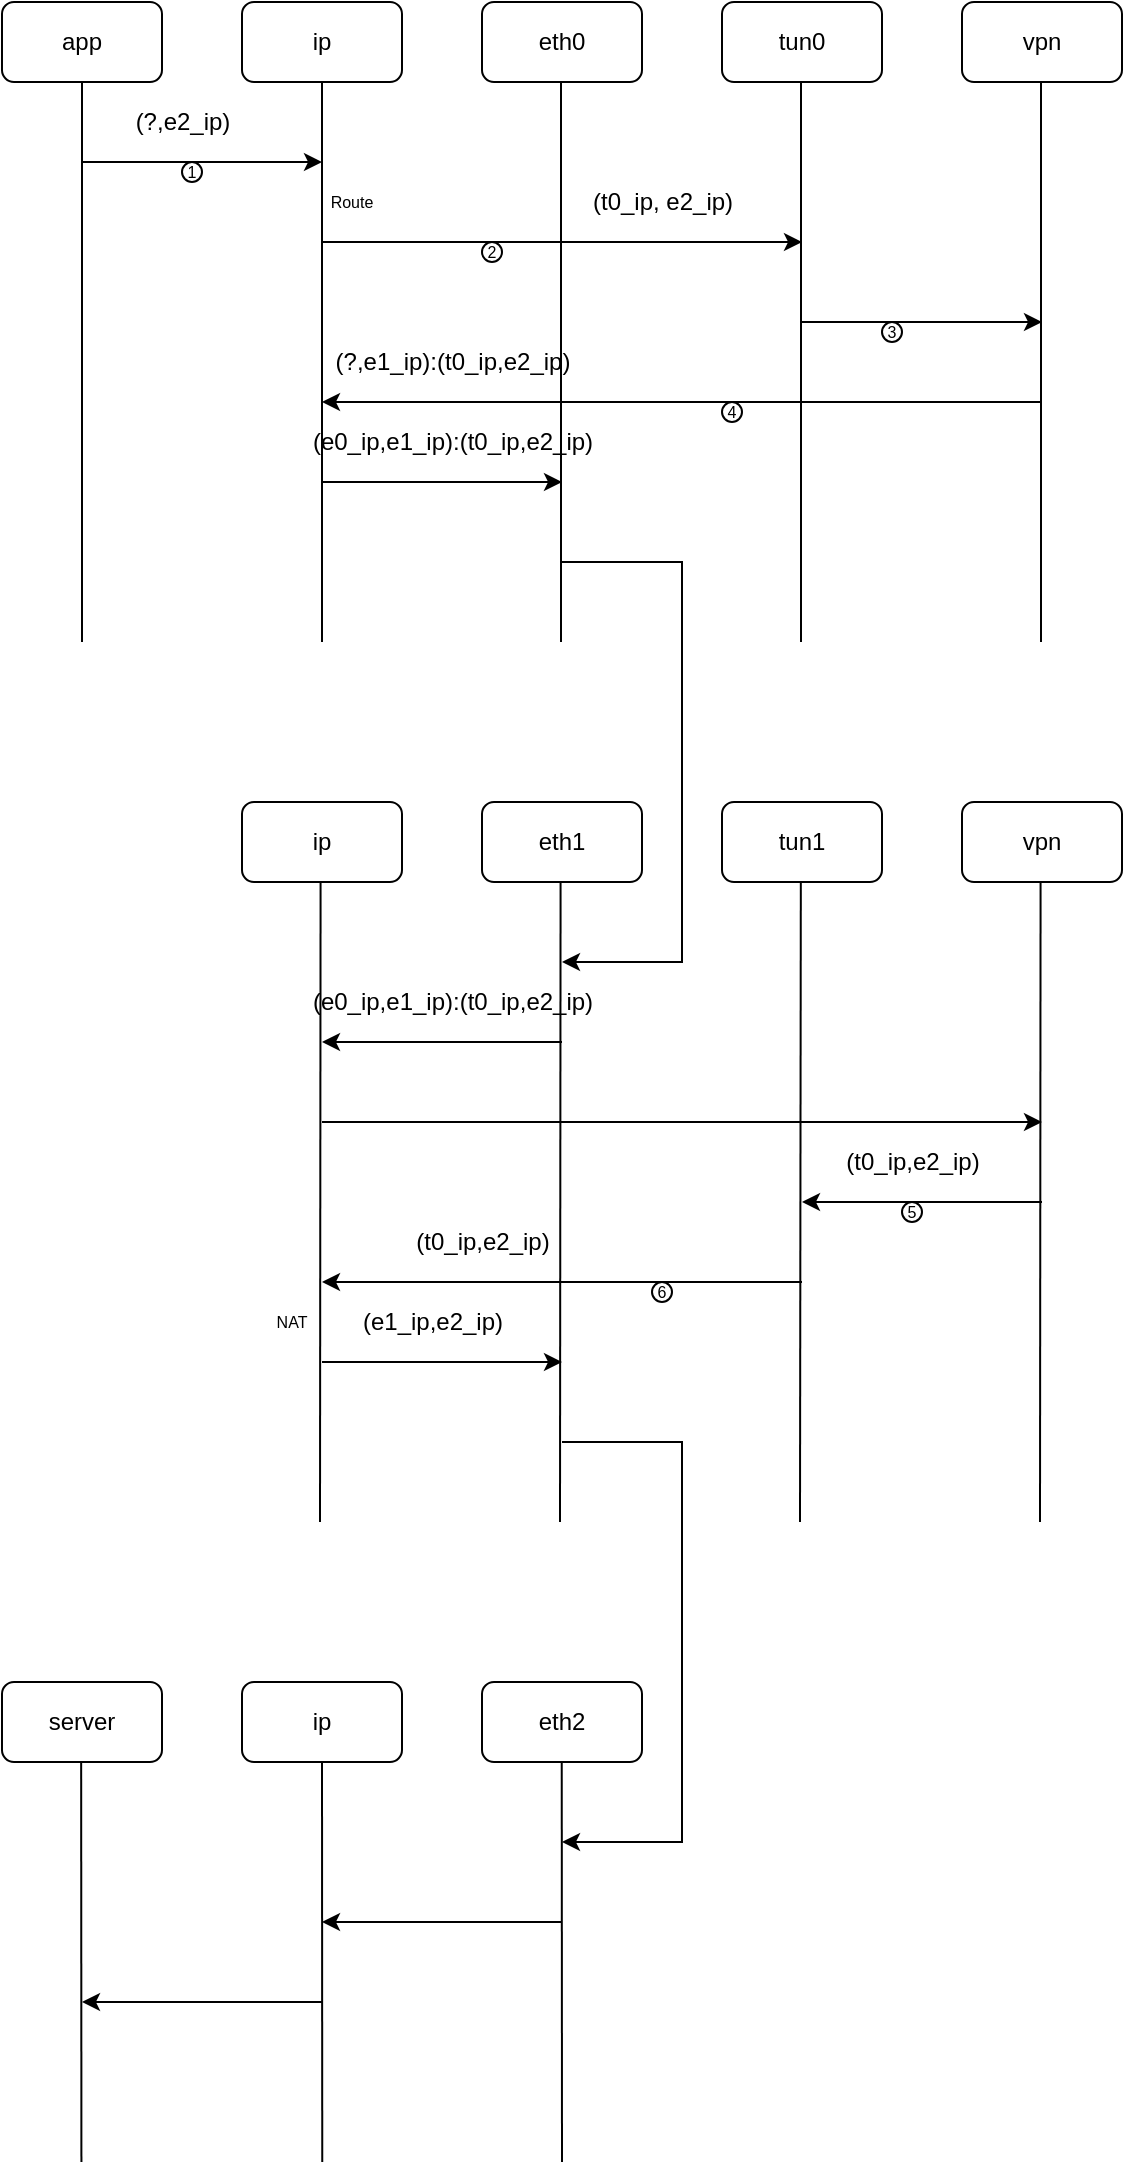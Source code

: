 <mxfile version="13.10.0" type="embed">
    <diagram id="CBRWdgfNFCohHivJovhn" name="Page-1">
        <mxGraphModel dx="522" dy="270" grid="1" gridSize="10" guides="1" tooltips="1" connect="1" arrows="1" fold="1" page="1" pageScale="1" pageWidth="827" pageHeight="1169" math="0" shadow="0">
            <root>
                <mxCell id="0"/>
                <mxCell id="1" parent="0"/>
                <mxCell id="2" value="app" style="rounded=1;whiteSpace=wrap;html=1;" parent="1" vertex="1">
                    <mxGeometry x="40" y="40" width="80" height="40" as="geometry"/>
                </mxCell>
                <mxCell id="3" value="ip" style="rounded=1;whiteSpace=wrap;html=1;" parent="1" vertex="1">
                    <mxGeometry x="160" y="40" width="80" height="40" as="geometry"/>
                </mxCell>
                <mxCell id="4" value="eth0" style="rounded=1;whiteSpace=wrap;html=1;" parent="1" vertex="1">
                    <mxGeometry x="280" y="40" width="80" height="40" as="geometry"/>
                </mxCell>
                <mxCell id="5" value="tun0" style="rounded=1;whiteSpace=wrap;html=1;" parent="1" vertex="1">
                    <mxGeometry x="400" y="40" width="80" height="40" as="geometry"/>
                </mxCell>
                <mxCell id="6" value="vpn" style="rounded=1;whiteSpace=wrap;html=1;" parent="1" vertex="1">
                    <mxGeometry x="520" y="40" width="80" height="40" as="geometry"/>
                </mxCell>
                <mxCell id="7" value="" style="endArrow=none;html=1;entryX=0.5;entryY=1;entryDx=0;entryDy=0;" parent="1" target="2" edge="1">
                    <mxGeometry width="50" height="50" relative="1" as="geometry">
                        <mxPoint x="80" y="360" as="sourcePoint"/>
                        <mxPoint x="380" y="90" as="targetPoint"/>
                    </mxGeometry>
                </mxCell>
                <mxCell id="8" value="" style="endArrow=classic;html=1;" parent="1" edge="1">
                    <mxGeometry width="50" height="50" relative="1" as="geometry">
                        <mxPoint x="80" y="120" as="sourcePoint"/>
                        <mxPoint x="200" y="120" as="targetPoint"/>
                    </mxGeometry>
                </mxCell>
                <mxCell id="9" value="" style="endArrow=none;html=1;entryX=0.5;entryY=1;entryDx=0;entryDy=0;" parent="1" target="3" edge="1">
                    <mxGeometry width="50" height="50" relative="1" as="geometry">
                        <mxPoint x="200" y="360" as="sourcePoint"/>
                        <mxPoint x="380" y="90" as="targetPoint"/>
                    </mxGeometry>
                </mxCell>
                <mxCell id="10" value="" style="endArrow=none;html=1;entryX=0.5;entryY=1;entryDx=0;entryDy=0;" parent="1" edge="1">
                    <mxGeometry width="50" height="50" relative="1" as="geometry">
                        <mxPoint x="319.5" y="360" as="sourcePoint"/>
                        <mxPoint x="319.5" y="80" as="targetPoint"/>
                    </mxGeometry>
                </mxCell>
                <mxCell id="11" value="" style="endArrow=none;html=1;entryX=0.5;entryY=1;entryDx=0;entryDy=0;" parent="1" edge="1">
                    <mxGeometry width="50" height="50" relative="1" as="geometry">
                        <mxPoint x="439.5" y="360" as="sourcePoint"/>
                        <mxPoint x="439.5" y="80" as="targetPoint"/>
                    </mxGeometry>
                </mxCell>
                <mxCell id="12" value="" style="endArrow=none;html=1;entryX=0.5;entryY=1;entryDx=0;entryDy=0;" parent="1" edge="1">
                    <mxGeometry width="50" height="50" relative="1" as="geometry">
                        <mxPoint x="559.5" y="360" as="sourcePoint"/>
                        <mxPoint x="559.5" y="80" as="targetPoint"/>
                    </mxGeometry>
                </mxCell>
                <mxCell id="13" value="" style="endArrow=classic;html=1;" parent="1" edge="1">
                    <mxGeometry width="50" height="50" relative="1" as="geometry">
                        <mxPoint x="200" y="160" as="sourcePoint"/>
                        <mxPoint x="440" y="160" as="targetPoint"/>
                    </mxGeometry>
                </mxCell>
                <mxCell id="14" value="" style="endArrow=classic;html=1;" parent="1" edge="1">
                    <mxGeometry width="50" height="50" relative="1" as="geometry">
                        <mxPoint x="440" y="200" as="sourcePoint"/>
                        <mxPoint x="560" y="200" as="targetPoint"/>
                    </mxGeometry>
                </mxCell>
                <mxCell id="15" value="" style="endArrow=classic;html=1;" parent="1" edge="1">
                    <mxGeometry width="50" height="50" relative="1" as="geometry">
                        <mxPoint x="560" y="240" as="sourcePoint"/>
                        <mxPoint x="200" y="240" as="targetPoint"/>
                    </mxGeometry>
                </mxCell>
                <mxCell id="18" value="" style="endArrow=classic;html=1;" parent="1" edge="1">
                    <mxGeometry width="50" height="50" relative="1" as="geometry">
                        <mxPoint x="200" y="280" as="sourcePoint"/>
                        <mxPoint x="320" y="280" as="targetPoint"/>
                    </mxGeometry>
                </mxCell>
                <mxCell id="19" value="" style="endArrow=classic;html=1;rounded=0;" parent="1" edge="1">
                    <mxGeometry width="50" height="50" relative="1" as="geometry">
                        <mxPoint x="320" y="320" as="sourcePoint"/>
                        <mxPoint x="320" y="520" as="targetPoint"/>
                        <Array as="points">
                            <mxPoint x="380" y="320"/>
                            <mxPoint x="380" y="520"/>
                        </Array>
                    </mxGeometry>
                </mxCell>
                <mxCell id="21" value="ip" style="rounded=1;whiteSpace=wrap;html=1;" parent="1" vertex="1">
                    <mxGeometry x="160" y="440" width="80" height="40" as="geometry"/>
                </mxCell>
                <mxCell id="22" value="tun1" style="rounded=1;whiteSpace=wrap;html=1;" parent="1" vertex="1">
                    <mxGeometry x="400" y="440" width="80" height="40" as="geometry"/>
                </mxCell>
                <mxCell id="23" value="vpn" style="rounded=1;whiteSpace=wrap;html=1;" parent="1" vertex="1">
                    <mxGeometry x="520" y="440" width="80" height="40" as="geometry"/>
                </mxCell>
                <mxCell id="24" value="" style="endArrow=none;html=1;entryX=0.5;entryY=1;entryDx=0;entryDy=0;" parent="1" edge="1">
                    <mxGeometry width="50" height="50" relative="1" as="geometry">
                        <mxPoint x="319" y="800" as="sourcePoint"/>
                        <mxPoint x="319.29" y="480" as="targetPoint"/>
                    </mxGeometry>
                </mxCell>
                <mxCell id="25" value="" style="endArrow=none;html=1;entryX=0.5;entryY=1;entryDx=0;entryDy=0;" parent="1" edge="1">
                    <mxGeometry width="50" height="50" relative="1" as="geometry">
                        <mxPoint x="439" y="800" as="sourcePoint"/>
                        <mxPoint x="439.41" y="480" as="targetPoint"/>
                    </mxGeometry>
                </mxCell>
                <mxCell id="26" value="" style="endArrow=none;html=1;entryX=0.5;entryY=1;entryDx=0;entryDy=0;" parent="1" edge="1">
                    <mxGeometry width="50" height="50" relative="1" as="geometry">
                        <mxPoint x="559" y="800" as="sourcePoint"/>
                        <mxPoint x="559.29" y="480" as="targetPoint"/>
                    </mxGeometry>
                </mxCell>
                <mxCell id="27" value="" style="endArrow=none;html=1;entryX=0.5;entryY=1;entryDx=0;entryDy=0;" parent="1" edge="1">
                    <mxGeometry width="50" height="50" relative="1" as="geometry">
                        <mxPoint x="199" y="800" as="sourcePoint"/>
                        <mxPoint x="199.29" y="480" as="targetPoint"/>
                    </mxGeometry>
                </mxCell>
                <mxCell id="28" value="" style="endArrow=classic;html=1;" parent="1" edge="1">
                    <mxGeometry width="50" height="50" relative="1" as="geometry">
                        <mxPoint x="320" y="560" as="sourcePoint"/>
                        <mxPoint x="200" y="560" as="targetPoint"/>
                    </mxGeometry>
                </mxCell>
                <mxCell id="30" value="" style="endArrow=classic;html=1;" parent="1" edge="1">
                    <mxGeometry width="50" height="50" relative="1" as="geometry">
                        <mxPoint x="200" y="600" as="sourcePoint"/>
                        <mxPoint x="560" y="600" as="targetPoint"/>
                    </mxGeometry>
                </mxCell>
                <mxCell id="31" value="" style="endArrow=classic;html=1;" parent="1" edge="1">
                    <mxGeometry width="50" height="50" relative="1" as="geometry">
                        <mxPoint x="560" y="640" as="sourcePoint"/>
                        <mxPoint x="440" y="640" as="targetPoint"/>
                    </mxGeometry>
                </mxCell>
                <mxCell id="32" value="" style="endArrow=classic;html=1;" parent="1" edge="1">
                    <mxGeometry width="50" height="50" relative="1" as="geometry">
                        <mxPoint x="440.0" y="680" as="sourcePoint"/>
                        <mxPoint x="200" y="680" as="targetPoint"/>
                    </mxGeometry>
                </mxCell>
                <mxCell id="33" value="" style="endArrow=classic;html=1;" parent="1" edge="1">
                    <mxGeometry width="50" height="50" relative="1" as="geometry">
                        <mxPoint x="200" y="720" as="sourcePoint"/>
                        <mxPoint x="320" y="720" as="targetPoint"/>
                    </mxGeometry>
                </mxCell>
                <mxCell id="35" value="(?,e2_ip)" style="text;html=1;align=center;verticalAlign=middle;resizable=0;points=[];autosize=1;" parent="1" vertex="1">
                    <mxGeometry x="100" y="90" width="60" height="20" as="geometry"/>
                </mxCell>
                <mxCell id="36" value="(t0_ip, e2_ip)" style="text;html=1;align=center;verticalAlign=middle;resizable=0;points=[];autosize=1;" parent="1" vertex="1">
                    <mxGeometry x="325" y="130" width="90" height="20" as="geometry"/>
                </mxCell>
                <mxCell id="37" value="(?,e1_ip):(t0_ip,e2_ip)" style="text;html=1;align=center;verticalAlign=middle;resizable=0;points=[];autosize=1;" parent="1" vertex="1">
                    <mxGeometry x="200" y="210" width="130" height="20" as="geometry"/>
                </mxCell>
                <mxCell id="38" value="(e0_ip,e1_ip):(t0_ip,e2_ip)" style="text;html=1;align=center;verticalAlign=middle;resizable=0;points=[];autosize=1;" parent="1" vertex="1">
                    <mxGeometry x="185" y="250" width="160" height="20" as="geometry"/>
                </mxCell>
                <mxCell id="39" value="eth2" style="rounded=1;whiteSpace=wrap;html=1;" parent="1" vertex="1">
                    <mxGeometry x="280" y="880" width="80" height="40" as="geometry"/>
                </mxCell>
                <mxCell id="43" value="server" style="rounded=1;whiteSpace=wrap;html=1;" parent="1" vertex="1">
                    <mxGeometry x="40" y="880" width="80" height="40" as="geometry"/>
                </mxCell>
                <mxCell id="44" value="ip" style="rounded=1;whiteSpace=wrap;html=1;" parent="1" vertex="1">
                    <mxGeometry x="160" y="880" width="80" height="40" as="geometry"/>
                </mxCell>
                <mxCell id="46" value="(t0_ip,e2_ip)" style="text;html=1;align=center;verticalAlign=middle;resizable=0;points=[];autosize=1;" parent="1" vertex="1">
                    <mxGeometry x="455" y="610" width="80" height="20" as="geometry"/>
                </mxCell>
                <mxCell id="47" value="" style="endArrow=none;html=1;entryX=0.5;entryY=1;entryDx=0;entryDy=0;" parent="1" edge="1">
                    <mxGeometry width="50" height="50" relative="1" as="geometry">
                        <mxPoint x="320" y="1120" as="sourcePoint"/>
                        <mxPoint x="319.87" y="920" as="targetPoint"/>
                    </mxGeometry>
                </mxCell>
                <mxCell id="48" value="" style="endArrow=classic;html=1;" parent="1" edge="1">
                    <mxGeometry width="50" height="50" relative="1" as="geometry">
                        <mxPoint x="320" y="1000" as="sourcePoint"/>
                        <mxPoint x="200" y="1000" as="targetPoint"/>
                    </mxGeometry>
                </mxCell>
                <mxCell id="49" value="" style="endArrow=classic;html=1;" parent="1" edge="1">
                    <mxGeometry width="50" height="50" relative="1" as="geometry">
                        <mxPoint x="200" y="1040" as="sourcePoint"/>
                        <mxPoint x="80" y="1040" as="targetPoint"/>
                    </mxGeometry>
                </mxCell>
                <mxCell id="50" value="" style="endArrow=none;html=1;entryX=0.5;entryY=1;entryDx=0;entryDy=0;" parent="1" edge="1">
                    <mxGeometry width="50" height="50" relative="1" as="geometry">
                        <mxPoint x="200.13" y="1120" as="sourcePoint"/>
                        <mxPoint x="200.0" y="920" as="targetPoint"/>
                    </mxGeometry>
                </mxCell>
                <mxCell id="51" value="" style="endArrow=none;html=1;entryX=0.5;entryY=1;entryDx=0;entryDy=0;" parent="1" edge="1">
                    <mxGeometry width="50" height="50" relative="1" as="geometry">
                        <mxPoint x="79.71" y="1120" as="sourcePoint"/>
                        <mxPoint x="79.58" y="920" as="targetPoint"/>
                    </mxGeometry>
                </mxCell>
                <mxCell id="52" value="(e1_ip,e2_ip)" style="text;html=1;align=center;verticalAlign=middle;resizable=0;points=[];autosize=1;" parent="1" vertex="1">
                    <mxGeometry x="210" y="690" width="90" height="20" as="geometry"/>
                </mxCell>
                <mxCell id="54" value="eth1" style="rounded=1;whiteSpace=wrap;html=1;" parent="1" vertex="1">
                    <mxGeometry x="280" y="440" width="80" height="40" as="geometry"/>
                </mxCell>
                <mxCell id="58" value="" style="endArrow=classic;html=1;rounded=0;" parent="1" edge="1">
                    <mxGeometry width="50" height="50" relative="1" as="geometry">
                        <mxPoint x="320" y="760" as="sourcePoint"/>
                        <mxPoint x="320" y="960" as="targetPoint"/>
                        <Array as="points">
                            <mxPoint x="380" y="760"/>
                            <mxPoint x="380" y="960"/>
                        </Array>
                    </mxGeometry>
                </mxCell>
                <mxCell id="60" value="1" style="ellipse;whiteSpace=wrap;html=1;aspect=fixed;fontSize=8;" parent="1" vertex="1">
                    <mxGeometry x="130" y="120" width="10" height="10" as="geometry"/>
                </mxCell>
                <mxCell id="66" value="2" style="ellipse;whiteSpace=wrap;html=1;aspect=fixed;fontSize=8;" parent="1" vertex="1">
                    <mxGeometry x="280" y="160" width="10" height="10" as="geometry"/>
                </mxCell>
                <mxCell id="70" value="3" style="ellipse;whiteSpace=wrap;html=1;aspect=fixed;fontSize=8;" parent="1" vertex="1">
                    <mxGeometry x="480" y="200" width="10" height="10" as="geometry"/>
                </mxCell>
                <mxCell id="71" value="4" style="ellipse;whiteSpace=wrap;html=1;aspect=fixed;fontSize=8;" parent="1" vertex="1">
                    <mxGeometry x="400" y="240" width="10" height="10" as="geometry"/>
                </mxCell>
                <mxCell id="72" value="(e0_ip,e1_ip):(t0_ip,e2_ip)" style="text;html=1;align=center;verticalAlign=middle;resizable=0;points=[];autosize=1;" parent="1" vertex="1">
                    <mxGeometry x="185" y="530" width="160" height="20" as="geometry"/>
                </mxCell>
                <mxCell id="73" value="5" style="ellipse;whiteSpace=wrap;html=1;aspect=fixed;fontSize=8;" parent="1" vertex="1">
                    <mxGeometry x="490" y="640" width="10" height="10" as="geometry"/>
                </mxCell>
                <mxCell id="74" value="(t0_ip,e2_ip)" style="text;html=1;align=center;verticalAlign=middle;resizable=0;points=[];autosize=1;" parent="1" vertex="1">
                    <mxGeometry x="240" y="650" width="80" height="20" as="geometry"/>
                </mxCell>
                <mxCell id="75" value="6" style="ellipse;whiteSpace=wrap;html=1;aspect=fixed;fontSize=8;" parent="1" vertex="1">
                    <mxGeometry x="365" y="680" width="10" height="10" as="geometry"/>
                </mxCell>
                <mxCell id="76" value="NAT" style="text;html=1;strokeColor=none;fillColor=none;align=center;verticalAlign=middle;whiteSpace=wrap;rounded=0;fontSize=8;" parent="1" vertex="1">
                    <mxGeometry x="170" y="695" width="30" height="10" as="geometry"/>
                </mxCell>
                <mxCell id="78" value="Route" style="text;html=1;strokeColor=none;fillColor=none;align=center;verticalAlign=middle;whiteSpace=wrap;rounded=0;fontSize=8;" vertex="1" parent="1">
                    <mxGeometry x="200" y="135" width="30" height="10" as="geometry"/>
                </mxCell>
            </root>
        </mxGraphModel>
    </diagram>
</mxfile>